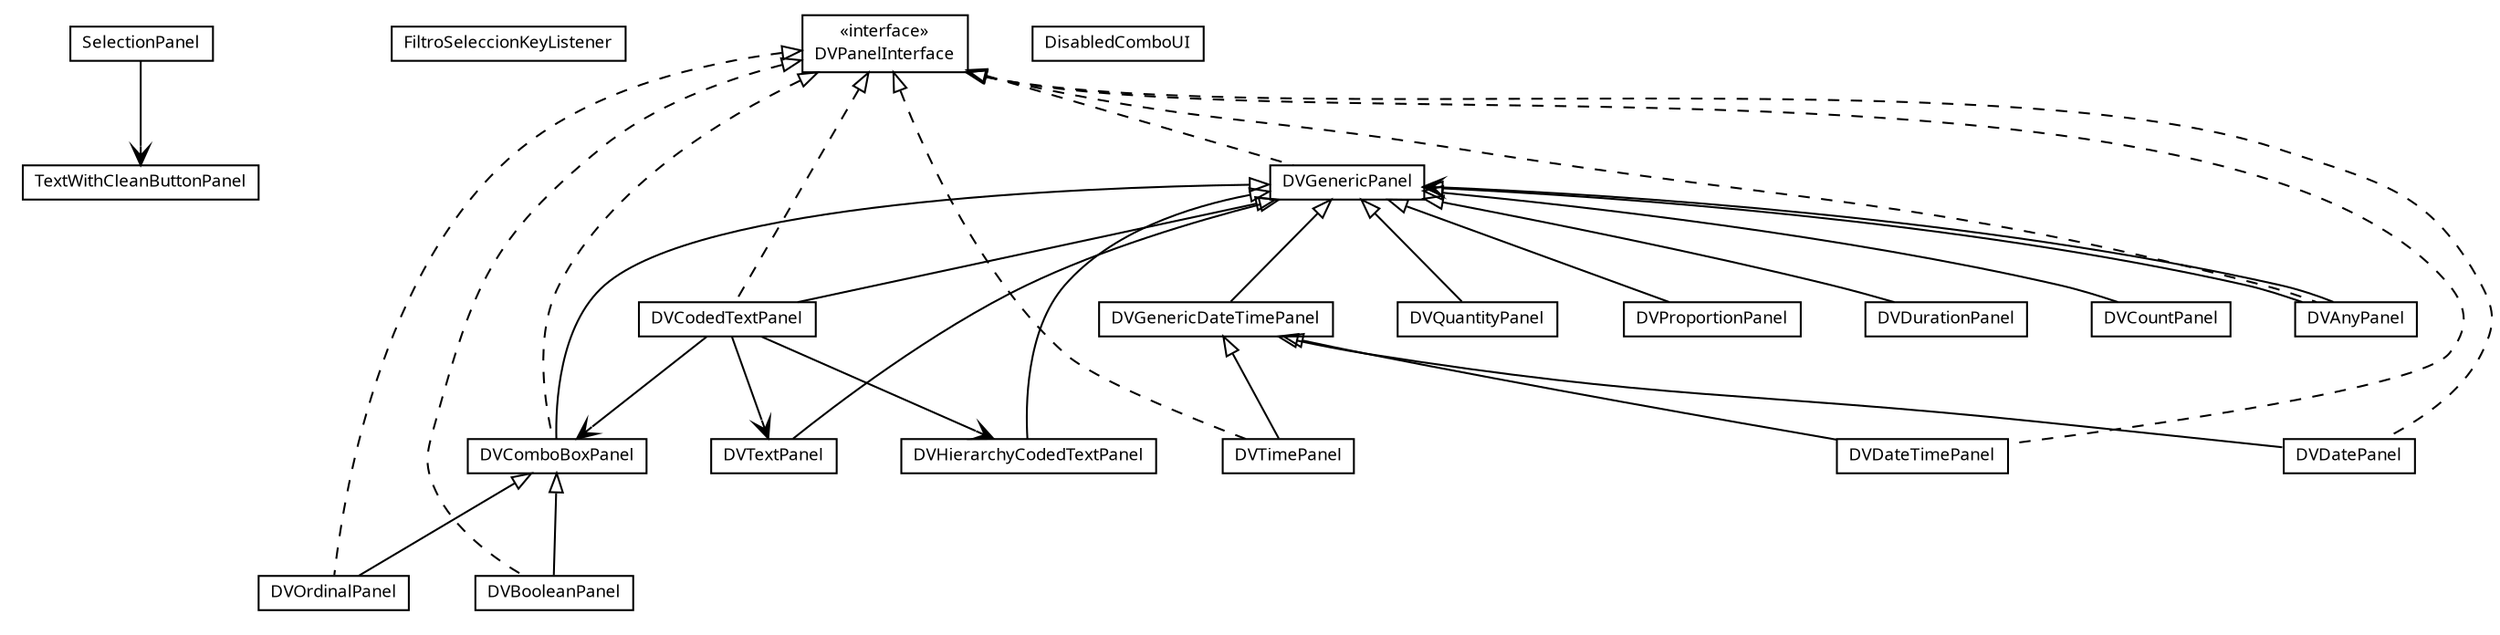 #!/usr/local/bin/dot
#
# Class diagram 
# Generated by UMLGraph version R5_6 (http://www.umlgraph.org/)
#

digraph G {
	edge [fontname="Trebuchet MS",fontsize=10,labelfontname="Trebuchet MS",labelfontsize=10];
	node [fontname="Trebuchet MS",fontsize=10,shape=plaintext];
	nodesep=0.25;
	ranksep=0.5;
	// se.cambio.cds.openehr.view.panels.TextWithCleanButtonPanel
	c50749 [label=<<table title="se.cambio.cds.openehr.view.panels.TextWithCleanButtonPanel" border="0" cellborder="1" cellspacing="0" cellpadding="2" port="p" href="./TextWithCleanButtonPanel.html">
		<tr><td><table border="0" cellspacing="0" cellpadding="1">
<tr><td align="center" balign="center"><font face="Trebuchet MS"> TextWithCleanButtonPanel </font></td></tr>
		</table></td></tr>
		</table>>, URL="./TextWithCleanButtonPanel.html", fontname="Trebuchet MS", fontcolor="black", fontsize=9.0];
	// se.cambio.cds.openehr.view.panels.SelectionPanel
	c50750 [label=<<table title="se.cambio.cds.openehr.view.panels.SelectionPanel" border="0" cellborder="1" cellspacing="0" cellpadding="2" port="p" href="./SelectionPanel.html">
		<tr><td><table border="0" cellspacing="0" cellpadding="1">
<tr><td align="center" balign="center"><font face="Trebuchet MS"> SelectionPanel </font></td></tr>
		</table></td></tr>
		</table>>, URL="./SelectionPanel.html", fontname="Trebuchet MS", fontcolor="black", fontsize=9.0];
	// se.cambio.cds.openehr.view.panels.SelectionPanel.FiltroSeleccionKeyListener
	c50751 [label=<<table title="se.cambio.cds.openehr.view.panels.SelectionPanel.FiltroSeleccionKeyListener" border="0" cellborder="1" cellspacing="0" cellpadding="2" port="p" href="./SelectionPanel.FiltroSeleccionKeyListener.html">
		<tr><td><table border="0" cellspacing="0" cellpadding="1">
<tr><td align="center" balign="center"><font face="Trebuchet MS"> FiltroSeleccionKeyListener </font></td></tr>
		</table></td></tr>
		</table>>, URL="./SelectionPanel.FiltroSeleccionKeyListener.html", fontname="Trebuchet MS", fontcolor="black", fontsize=9.0];
	// se.cambio.cds.openehr.view.panels.DVTimePanel
	c50752 [label=<<table title="se.cambio.cds.openehr.view.panels.DVTimePanel" border="0" cellborder="1" cellspacing="0" cellpadding="2" port="p" href="./DVTimePanel.html">
		<tr><td><table border="0" cellspacing="0" cellpadding="1">
<tr><td align="center" balign="center"><font face="Trebuchet MS"> DVTimePanel </font></td></tr>
		</table></td></tr>
		</table>>, URL="./DVTimePanel.html", fontname="Trebuchet MS", fontcolor="black", fontsize=9.0];
	// se.cambio.cds.openehr.view.panels.DVTextPanel
	c50753 [label=<<table title="se.cambio.cds.openehr.view.panels.DVTextPanel" border="0" cellborder="1" cellspacing="0" cellpadding="2" port="p" href="./DVTextPanel.html">
		<tr><td><table border="0" cellspacing="0" cellpadding="1">
<tr><td align="center" balign="center"><font face="Trebuchet MS"> DVTextPanel </font></td></tr>
		</table></td></tr>
		</table>>, URL="./DVTextPanel.html", fontname="Trebuchet MS", fontcolor="black", fontsize=9.0];
	// se.cambio.cds.openehr.view.panels.DVQuantityPanel
	c50754 [label=<<table title="se.cambio.cds.openehr.view.panels.DVQuantityPanel" border="0" cellborder="1" cellspacing="0" cellpadding="2" port="p" href="./DVQuantityPanel.html">
		<tr><td><table border="0" cellspacing="0" cellpadding="1">
<tr><td align="center" balign="center"><font face="Trebuchet MS"> DVQuantityPanel </font></td></tr>
		</table></td></tr>
		</table>>, URL="./DVQuantityPanel.html", fontname="Trebuchet MS", fontcolor="black", fontsize=9.0];
	// se.cambio.cds.openehr.view.panels.DVQuantityPanel.DisabledComboUI
	c50755 [label=<<table title="se.cambio.cds.openehr.view.panels.DVQuantityPanel.DisabledComboUI" border="0" cellborder="1" cellspacing="0" cellpadding="2" port="p" href="./DVQuantityPanel.DisabledComboUI.html">
		<tr><td><table border="0" cellspacing="0" cellpadding="1">
<tr><td align="center" balign="center"><font face="Trebuchet MS"> DisabledComboUI </font></td></tr>
		</table></td></tr>
		</table>>, URL="./DVQuantityPanel.DisabledComboUI.html", fontname="Trebuchet MS", fontcolor="black", fontsize=9.0];
	// se.cambio.cds.openehr.view.panels.DVProportionPanel
	c50756 [label=<<table title="se.cambio.cds.openehr.view.panels.DVProportionPanel" border="0" cellborder="1" cellspacing="0" cellpadding="2" port="p" href="./DVProportionPanel.html">
		<tr><td><table border="0" cellspacing="0" cellpadding="1">
<tr><td align="center" balign="center"><font face="Trebuchet MS"> DVProportionPanel </font></td></tr>
		</table></td></tr>
		</table>>, URL="./DVProportionPanel.html", fontname="Trebuchet MS", fontcolor="black", fontsize=9.0];
	// se.cambio.cds.openehr.view.panels.DVPanelInterface
	c50757 [label=<<table title="se.cambio.cds.openehr.view.panels.DVPanelInterface" border="0" cellborder="1" cellspacing="0" cellpadding="2" port="p" href="./DVPanelInterface.html">
		<tr><td><table border="0" cellspacing="0" cellpadding="1">
<tr><td align="center" balign="center"> &#171;interface&#187; </td></tr>
<tr><td align="center" balign="center"><font face="Trebuchet MS"> DVPanelInterface </font></td></tr>
		</table></td></tr>
		</table>>, URL="./DVPanelInterface.html", fontname="Trebuchet MS", fontcolor="black", fontsize=9.0];
	// se.cambio.cds.openehr.view.panels.DVOrdinalPanel
	c50758 [label=<<table title="se.cambio.cds.openehr.view.panels.DVOrdinalPanel" border="0" cellborder="1" cellspacing="0" cellpadding="2" port="p" href="./DVOrdinalPanel.html">
		<tr><td><table border="0" cellspacing="0" cellpadding="1">
<tr><td align="center" balign="center"><font face="Trebuchet MS"> DVOrdinalPanel </font></td></tr>
		</table></td></tr>
		</table>>, URL="./DVOrdinalPanel.html", fontname="Trebuchet MS", fontcolor="black", fontsize=9.0];
	// se.cambio.cds.openehr.view.panels.DVHierarchyCodedTextPanel
	c50759 [label=<<table title="se.cambio.cds.openehr.view.panels.DVHierarchyCodedTextPanel" border="0" cellborder="1" cellspacing="0" cellpadding="2" port="p" href="./DVHierarchyCodedTextPanel.html">
		<tr><td><table border="0" cellspacing="0" cellpadding="1">
<tr><td align="center" balign="center"><font face="Trebuchet MS"> DVHierarchyCodedTextPanel </font></td></tr>
		</table></td></tr>
		</table>>, URL="./DVHierarchyCodedTextPanel.html", fontname="Trebuchet MS", fontcolor="black", fontsize=9.0];
	// se.cambio.cds.openehr.view.panels.DVGenericPanel
	c50760 [label=<<table title="se.cambio.cds.openehr.view.panels.DVGenericPanel" border="0" cellborder="1" cellspacing="0" cellpadding="2" port="p" href="./DVGenericPanel.html">
		<tr><td><table border="0" cellspacing="0" cellpadding="1">
<tr><td align="center" balign="center"><font face="Trebuchet MS"> DVGenericPanel </font></td></tr>
		</table></td></tr>
		</table>>, URL="./DVGenericPanel.html", fontname="Trebuchet MS", fontcolor="black", fontsize=9.0];
	// se.cambio.cds.openehr.view.panels.DVGenericDateTimePanel
	c50761 [label=<<table title="se.cambio.cds.openehr.view.panels.DVGenericDateTimePanel" border="0" cellborder="1" cellspacing="0" cellpadding="2" port="p" href="./DVGenericDateTimePanel.html">
		<tr><td><table border="0" cellspacing="0" cellpadding="1">
<tr><td align="center" balign="center"><font face="Trebuchet MS"> DVGenericDateTimePanel </font></td></tr>
		</table></td></tr>
		</table>>, URL="./DVGenericDateTimePanel.html", fontname="Trebuchet MS", fontcolor="black", fontsize=9.0];
	// se.cambio.cds.openehr.view.panels.DVDurationPanel
	c50762 [label=<<table title="se.cambio.cds.openehr.view.panels.DVDurationPanel" border="0" cellborder="1" cellspacing="0" cellpadding="2" port="p" href="./DVDurationPanel.html">
		<tr><td><table border="0" cellspacing="0" cellpadding="1">
<tr><td align="center" balign="center"><font face="Trebuchet MS"> DVDurationPanel </font></td></tr>
		</table></td></tr>
		</table>>, URL="./DVDurationPanel.html", fontname="Trebuchet MS", fontcolor="black", fontsize=9.0];
	// se.cambio.cds.openehr.view.panels.DVDateTimePanel
	c50763 [label=<<table title="se.cambio.cds.openehr.view.panels.DVDateTimePanel" border="0" cellborder="1" cellspacing="0" cellpadding="2" port="p" href="./DVDateTimePanel.html">
		<tr><td><table border="0" cellspacing="0" cellpadding="1">
<tr><td align="center" balign="center"><font face="Trebuchet MS"> DVDateTimePanel </font></td></tr>
		</table></td></tr>
		</table>>, URL="./DVDateTimePanel.html", fontname="Trebuchet MS", fontcolor="black", fontsize=9.0];
	// se.cambio.cds.openehr.view.panels.DVDatePanel
	c50764 [label=<<table title="se.cambio.cds.openehr.view.panels.DVDatePanel" border="0" cellborder="1" cellspacing="0" cellpadding="2" port="p" href="./DVDatePanel.html">
		<tr><td><table border="0" cellspacing="0" cellpadding="1">
<tr><td align="center" balign="center"><font face="Trebuchet MS"> DVDatePanel </font></td></tr>
		</table></td></tr>
		</table>>, URL="./DVDatePanel.html", fontname="Trebuchet MS", fontcolor="black", fontsize=9.0];
	// se.cambio.cds.openehr.view.panels.DVCountPanel
	c50765 [label=<<table title="se.cambio.cds.openehr.view.panels.DVCountPanel" border="0" cellborder="1" cellspacing="0" cellpadding="2" port="p" href="./DVCountPanel.html">
		<tr><td><table border="0" cellspacing="0" cellpadding="1">
<tr><td align="center" balign="center"><font face="Trebuchet MS"> DVCountPanel </font></td></tr>
		</table></td></tr>
		</table>>, URL="./DVCountPanel.html", fontname="Trebuchet MS", fontcolor="black", fontsize=9.0];
	// se.cambio.cds.openehr.view.panels.DVComboBoxPanel
	c50766 [label=<<table title="se.cambio.cds.openehr.view.panels.DVComboBoxPanel" border="0" cellborder="1" cellspacing="0" cellpadding="2" port="p" href="./DVComboBoxPanel.html">
		<tr><td><table border="0" cellspacing="0" cellpadding="1">
<tr><td align="center" balign="center"><font face="Trebuchet MS"> DVComboBoxPanel </font></td></tr>
		</table></td></tr>
		</table>>, URL="./DVComboBoxPanel.html", fontname="Trebuchet MS", fontcolor="black", fontsize=9.0];
	// se.cambio.cds.openehr.view.panels.DVCodedTextPanel
	c50767 [label=<<table title="se.cambio.cds.openehr.view.panels.DVCodedTextPanel" border="0" cellborder="1" cellspacing="0" cellpadding="2" port="p" href="./DVCodedTextPanel.html">
		<tr><td><table border="0" cellspacing="0" cellpadding="1">
<tr><td align="center" balign="center"><font face="Trebuchet MS"> DVCodedTextPanel </font></td></tr>
		</table></td></tr>
		</table>>, URL="./DVCodedTextPanel.html", fontname="Trebuchet MS", fontcolor="black", fontsize=9.0];
	// se.cambio.cds.openehr.view.panels.DVBooleanPanel
	c50768 [label=<<table title="se.cambio.cds.openehr.view.panels.DVBooleanPanel" border="0" cellborder="1" cellspacing="0" cellpadding="2" port="p" href="./DVBooleanPanel.html">
		<tr><td><table border="0" cellspacing="0" cellpadding="1">
<tr><td align="center" balign="center"><font face="Trebuchet MS"> DVBooleanPanel </font></td></tr>
		</table></td></tr>
		</table>>, URL="./DVBooleanPanel.html", fontname="Trebuchet MS", fontcolor="black", fontsize=9.0];
	// se.cambio.cds.openehr.view.panels.DVAnyPanel
	c50769 [label=<<table title="se.cambio.cds.openehr.view.panels.DVAnyPanel" border="0" cellborder="1" cellspacing="0" cellpadding="2" port="p" href="./DVAnyPanel.html">
		<tr><td><table border="0" cellspacing="0" cellpadding="1">
<tr><td align="center" balign="center"><font face="Trebuchet MS"> DVAnyPanel </font></td></tr>
		</table></td></tr>
		</table>>, URL="./DVAnyPanel.html", fontname="Trebuchet MS", fontcolor="black", fontsize=9.0];
	//se.cambio.cds.openehr.view.panels.DVTimePanel extends se.cambio.cds.openehr.view.panels.DVGenericDateTimePanel
	c50761:p -> c50752:p [dir=back,arrowtail=empty];
	//se.cambio.cds.openehr.view.panels.DVTimePanel implements se.cambio.cds.openehr.view.panels.DVPanelInterface
	c50757:p -> c50752:p [dir=back,arrowtail=empty,style=dashed];
	//se.cambio.cds.openehr.view.panels.DVTextPanel extends se.cambio.cds.openehr.view.panels.DVGenericPanel
	c50760:p -> c50753:p [dir=back,arrowtail=empty];
	//se.cambio.cds.openehr.view.panels.DVQuantityPanel extends se.cambio.cds.openehr.view.panels.DVGenericPanel
	c50760:p -> c50754:p [dir=back,arrowtail=empty];
	//se.cambio.cds.openehr.view.panels.DVProportionPanel extends se.cambio.cds.openehr.view.panels.DVGenericPanel
	c50760:p -> c50756:p [dir=back,arrowtail=empty];
	//se.cambio.cds.openehr.view.panels.DVOrdinalPanel extends se.cambio.cds.openehr.view.panels.DVComboBoxPanel
	c50766:p -> c50758:p [dir=back,arrowtail=empty];
	//se.cambio.cds.openehr.view.panels.DVOrdinalPanel implements se.cambio.cds.openehr.view.panels.DVPanelInterface
	c50757:p -> c50758:p [dir=back,arrowtail=empty,style=dashed];
	//se.cambio.cds.openehr.view.panels.DVHierarchyCodedTextPanel extends se.cambio.cds.openehr.view.panels.DVGenericPanel
	c50760:p -> c50759:p [dir=back,arrowtail=empty];
	//se.cambio.cds.openehr.view.panels.DVGenericPanel implements se.cambio.cds.openehr.view.panels.DVPanelInterface
	c50757:p -> c50760:p [dir=back,arrowtail=empty,style=dashed];
	//se.cambio.cds.openehr.view.panels.DVGenericDateTimePanel extends se.cambio.cds.openehr.view.panels.DVGenericPanel
	c50760:p -> c50761:p [dir=back,arrowtail=empty];
	//se.cambio.cds.openehr.view.panels.DVDurationPanel extends se.cambio.cds.openehr.view.panels.DVGenericPanel
	c50760:p -> c50762:p [dir=back,arrowtail=empty];
	//se.cambio.cds.openehr.view.panels.DVDateTimePanel extends se.cambio.cds.openehr.view.panels.DVGenericDateTimePanel
	c50761:p -> c50763:p [dir=back,arrowtail=empty];
	//se.cambio.cds.openehr.view.panels.DVDateTimePanel implements se.cambio.cds.openehr.view.panels.DVPanelInterface
	c50757:p -> c50763:p [dir=back,arrowtail=empty,style=dashed];
	//se.cambio.cds.openehr.view.panels.DVDatePanel extends se.cambio.cds.openehr.view.panels.DVGenericDateTimePanel
	c50761:p -> c50764:p [dir=back,arrowtail=empty];
	//se.cambio.cds.openehr.view.panels.DVDatePanel implements se.cambio.cds.openehr.view.panels.DVPanelInterface
	c50757:p -> c50764:p [dir=back,arrowtail=empty,style=dashed];
	//se.cambio.cds.openehr.view.panels.DVCountPanel extends se.cambio.cds.openehr.view.panels.DVGenericPanel
	c50760:p -> c50765:p [dir=back,arrowtail=empty];
	//se.cambio.cds.openehr.view.panels.DVComboBoxPanel extends se.cambio.cds.openehr.view.panels.DVGenericPanel
	c50760:p -> c50766:p [dir=back,arrowtail=empty];
	//se.cambio.cds.openehr.view.panels.DVComboBoxPanel implements se.cambio.cds.openehr.view.panels.DVPanelInterface
	c50757:p -> c50766:p [dir=back,arrowtail=empty,style=dashed];
	//se.cambio.cds.openehr.view.panels.DVCodedTextPanel extends se.cambio.cds.openehr.view.panels.DVGenericPanel
	c50760:p -> c50767:p [dir=back,arrowtail=empty];
	//se.cambio.cds.openehr.view.panels.DVCodedTextPanel implements se.cambio.cds.openehr.view.panels.DVPanelInterface
	c50757:p -> c50767:p [dir=back,arrowtail=empty,style=dashed];
	//se.cambio.cds.openehr.view.panels.DVBooleanPanel extends se.cambio.cds.openehr.view.panels.DVComboBoxPanel
	c50766:p -> c50768:p [dir=back,arrowtail=empty];
	//se.cambio.cds.openehr.view.panels.DVBooleanPanel implements se.cambio.cds.openehr.view.panels.DVPanelInterface
	c50757:p -> c50768:p [dir=back,arrowtail=empty,style=dashed];
	//se.cambio.cds.openehr.view.panels.DVAnyPanel extends se.cambio.cds.openehr.view.panels.DVGenericPanel
	c50760:p -> c50769:p [dir=back,arrowtail=empty];
	//se.cambio.cds.openehr.view.panels.DVAnyPanel implements se.cambio.cds.openehr.view.panels.DVPanelInterface
	c50757:p -> c50769:p [dir=back,arrowtail=empty,style=dashed];
	// se.cambio.cds.openehr.view.panels.SelectionPanel NAVASSOC se.cambio.cds.openehr.view.panels.TextWithCleanButtonPanel
	c50750:p -> c50749:p [taillabel="", label="", headlabel="", fontname="Trebuchet MS", fontcolor="black", fontsize=10.0, color="black", arrowhead=open];
	// se.cambio.cds.openehr.view.panels.DVCodedTextPanel NAVASSOC se.cambio.cds.openehr.view.panels.DVTextPanel
	c50767:p -> c50753:p [taillabel="", label="", headlabel="", fontname="Trebuchet MS", fontcolor="black", fontsize=10.0, color="black", arrowhead=open];
	// se.cambio.cds.openehr.view.panels.DVCodedTextPanel NAVASSOC se.cambio.cds.openehr.view.panels.DVComboBoxPanel
	c50767:p -> c50766:p [taillabel="", label="", headlabel="", fontname="Trebuchet MS", fontcolor="black", fontsize=10.0, color="black", arrowhead=open];
	// se.cambio.cds.openehr.view.panels.DVCodedTextPanel NAVASSOC se.cambio.cds.openehr.view.panels.DVHierarchyCodedTextPanel
	c50767:p -> c50759:p [taillabel="", label="", headlabel="", fontname="Trebuchet MS", fontcolor="black", fontsize=10.0, color="black", arrowhead=open];
	// se.cambio.cds.openehr.view.panels.DVAnyPanel NAVASSOC se.cambio.cds.openehr.view.panels.DVGenericPanel
	c50769:p -> c50760:p [taillabel="", label="", headlabel="", fontname="Trebuchet MS", fontcolor="black", fontsize=10.0, color="black", arrowhead=open];
}

